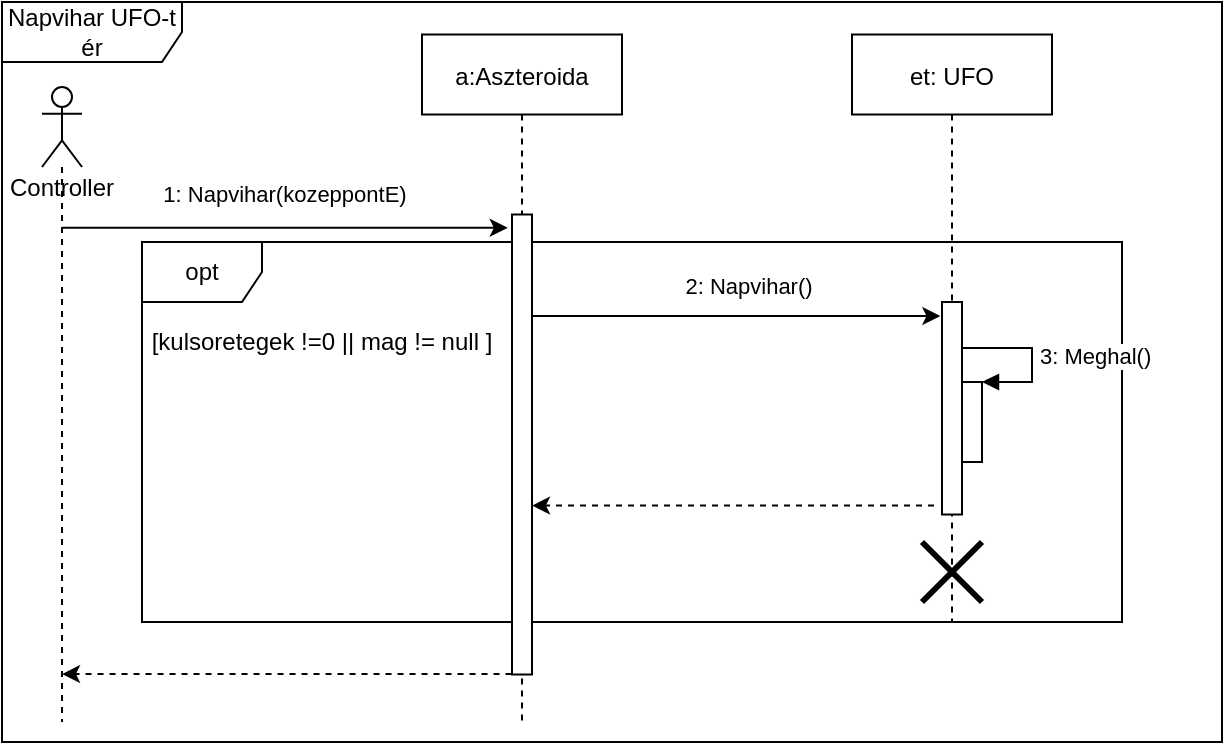 <mxfile version="14.5.3" type="github">
  <diagram id="kgpKYQtTHZ0yAKxKKP6v" name="Page-1">
    <mxGraphModel dx="1038" dy="548" grid="1" gridSize="10" guides="1" tooltips="1" connect="1" arrows="1" fold="1" page="1" pageScale="1" pageWidth="850" pageHeight="1100" math="0" shadow="0">
      <root>
        <mxCell id="0" />
        <mxCell id="1" parent="0" />
        <mxCell id="fnsknMSwphSBJhslUrFn-1" value="Napvihar UFO-t ér" style="shape=umlFrame;whiteSpace=wrap;html=1;width=90;height=30;" vertex="1" parent="1">
          <mxGeometry y="40" width="610" height="370" as="geometry" />
        </mxCell>
        <mxCell id="fnsknMSwphSBJhslUrFn-2" value="opt" style="shape=umlFrame;whiteSpace=wrap;html=1;" vertex="1" parent="1">
          <mxGeometry x="70" y="160" width="490" height="190" as="geometry" />
        </mxCell>
        <mxCell id="fnsknMSwphSBJhslUrFn-3" value="1: Napvihar(kozeppontE)" style="endArrow=classic;html=1;entryX=-0.212;entryY=0.029;entryDx=0;entryDy=0;entryPerimeter=0;" edge="1" parent="1" source="fnsknMSwphSBJhslUrFn-13" target="fnsknMSwphSBJhslUrFn-6">
          <mxGeometry x="-0.002" y="16" width="50" height="50" relative="1" as="geometry">
            <mxPoint x="10" y="148" as="sourcePoint" />
            <mxPoint x="181.6" y="148.1" as="targetPoint" />
            <mxPoint y="-1" as="offset" />
          </mxGeometry>
        </mxCell>
        <mxCell id="fnsknMSwphSBJhslUrFn-4" value="[kulsoretegek !=0 || mag != null ]" style="text;html=1;strokeColor=none;fillColor=none;align=center;verticalAlign=middle;whiteSpace=wrap;rounded=0;" vertex="1" parent="1">
          <mxGeometry x="60" y="200" width="200" height="20" as="geometry" />
        </mxCell>
        <mxCell id="fnsknMSwphSBJhslUrFn-5" value="a:Aszteroida" style="shape=umlLifeline;perimeter=lifelinePerimeter;container=1;collapsible=0;recursiveResize=0;rounded=0;shadow=0;strokeWidth=1;" vertex="1" parent="1">
          <mxGeometry x="210" y="56.25" width="100" height="343.75" as="geometry" />
        </mxCell>
        <mxCell id="fnsknMSwphSBJhslUrFn-6" value="" style="points=[];perimeter=orthogonalPerimeter;rounded=0;shadow=0;strokeWidth=1;" vertex="1" parent="fnsknMSwphSBJhslUrFn-5">
          <mxGeometry x="45" y="90" width="10" height="230" as="geometry" />
        </mxCell>
        <mxCell id="fnsknMSwphSBJhslUrFn-7" value="et: UFO" style="shape=umlLifeline;perimeter=lifelinePerimeter;container=1;collapsible=0;recursiveResize=0;rounded=0;shadow=0;strokeWidth=1;" vertex="1" parent="1">
          <mxGeometry x="425" y="56.25" width="100" height="293.75" as="geometry" />
        </mxCell>
        <mxCell id="fnsknMSwphSBJhslUrFn-8" value="" style="points=[];perimeter=orthogonalPerimeter;rounded=0;shadow=0;strokeWidth=1;" vertex="1" parent="fnsknMSwphSBJhslUrFn-7">
          <mxGeometry x="45" y="133.75" width="10" height="106.25" as="geometry" />
        </mxCell>
        <mxCell id="fnsknMSwphSBJhslUrFn-9" value="" style="shape=umlDestroy;whiteSpace=wrap;html=1;strokeWidth=3;" vertex="1" parent="fnsknMSwphSBJhslUrFn-7">
          <mxGeometry x="35" y="253.75" width="30" height="30" as="geometry" />
        </mxCell>
        <mxCell id="fnsknMSwphSBJhslUrFn-10" value="&lt;span style=&quot;color: rgb(0 , 0 , 0) ; font-family: &amp;#34;helvetica&amp;#34; ; font-size: 11px ; font-style: normal ; font-weight: 400 ; letter-spacing: normal ; text-align: center ; text-indent: 0px ; text-transform: none ; word-spacing: 0px ; background-color: rgb(255 , 255 , 255) ; display: inline ; float: none&quot;&gt;2: Napvihar()&lt;/span&gt;" style="endArrow=classic;html=1;entryX=-0.08;entryY=0.066;entryDx=0;entryDy=0;entryPerimeter=0;" edge="1" parent="1" source="fnsknMSwphSBJhslUrFn-6" target="fnsknMSwphSBJhslUrFn-8">
          <mxGeometry x="0.055" y="15" width="50" height="50" relative="1" as="geometry">
            <mxPoint x="550" y="340" as="sourcePoint" />
            <mxPoint x="600" y="290" as="targetPoint" />
            <mxPoint as="offset" />
          </mxGeometry>
        </mxCell>
        <mxCell id="fnsknMSwphSBJhslUrFn-11" value="" style="endArrow=classic;html=1;dashed=1;exitX=-0.4;exitY=0.958;exitDx=0;exitDy=0;exitPerimeter=0;" edge="1" parent="1" source="fnsknMSwphSBJhslUrFn-8" target="fnsknMSwphSBJhslUrFn-6">
          <mxGeometry width="50" height="50" relative="1" as="geometry">
            <mxPoint x="589" y="395" as="sourcePoint" />
            <mxPoint x="403" y="395" as="targetPoint" />
          </mxGeometry>
        </mxCell>
        <mxCell id="fnsknMSwphSBJhslUrFn-12" value="" style="endArrow=classic;html=1;dashed=1;exitX=-0.024;exitY=0.999;exitDx=0;exitDy=0;exitPerimeter=0;" edge="1" parent="1" source="fnsknMSwphSBJhslUrFn-6" target="fnsknMSwphSBJhslUrFn-13">
          <mxGeometry width="50" height="50" relative="1" as="geometry">
            <mxPoint x="176.33" y="462.96" as="sourcePoint" />
            <mxPoint x="30" y="463" as="targetPoint" />
          </mxGeometry>
        </mxCell>
        <mxCell id="fnsknMSwphSBJhslUrFn-13" value="Controller" style="shape=umlLifeline;participant=umlActor;perimeter=lifelinePerimeter;whiteSpace=wrap;html=1;container=1;collapsible=0;recursiveResize=0;verticalAlign=top;spacingTop=36;outlineConnect=0;" vertex="1" parent="1">
          <mxGeometry x="20" y="82.5" width="20" height="317.5" as="geometry" />
        </mxCell>
        <mxCell id="fnsknMSwphSBJhslUrFn-14" value="" style="html=1;points=[];perimeter=orthogonalPerimeter;" vertex="1" parent="1">
          <mxGeometry x="480" y="230" width="10" height="40" as="geometry" />
        </mxCell>
        <mxCell id="fnsknMSwphSBJhslUrFn-15" value="3: Meghal()" style="edgeStyle=orthogonalEdgeStyle;html=1;align=left;spacingLeft=2;endArrow=block;rounded=0;entryX=1;entryY=0;" edge="1" parent="1" source="fnsknMSwphSBJhslUrFn-8" target="fnsknMSwphSBJhslUrFn-14">
          <mxGeometry relative="1" as="geometry">
            <mxPoint x="470" y="213.06" as="sourcePoint" />
            <Array as="points">
              <mxPoint x="515" y="213" />
              <mxPoint x="515" y="230" />
            </Array>
          </mxGeometry>
        </mxCell>
      </root>
    </mxGraphModel>
  </diagram>
</mxfile>
